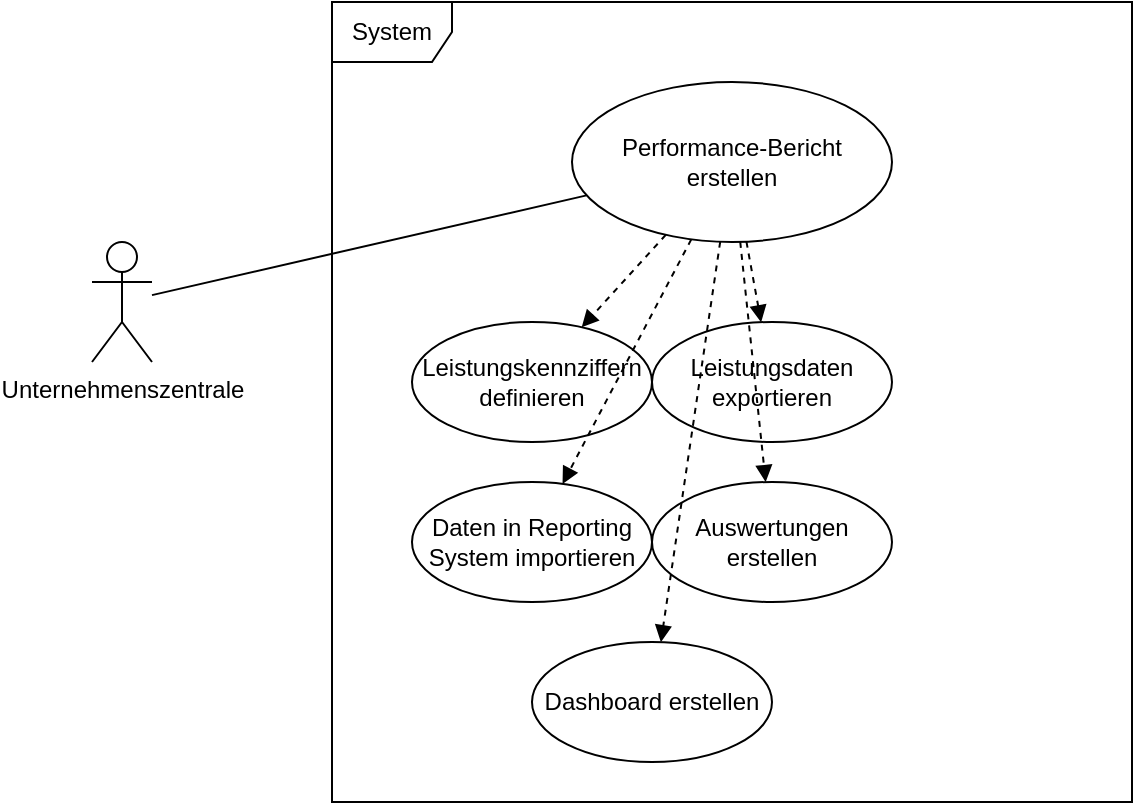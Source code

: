 <mxfile version="21.8.2" type="device">
  <diagram name="Seite-1" id="0nKzTVvZjCOzeFXMjTzh">
    <mxGraphModel dx="1422" dy="794" grid="1" gridSize="10" guides="1" tooltips="1" connect="1" arrows="1" fold="1" page="1" pageScale="1" pageWidth="850" pageHeight="1100" math="0" shadow="0">
      <root>
        <mxCell id="0" />
        <mxCell id="1" parent="0" />
        <mxCell id="e9cJx_HsgO1_bSqH21oT-1" value="Unternehmenszentrale" style="shape=umlActor;verticalLabelPosition=bottom;verticalAlign=top;html=1;outlineConnect=0;" vertex="1" parent="1">
          <mxGeometry x="120" y="240" width="30" height="60" as="geometry" />
        </mxCell>
        <mxCell id="e9cJx_HsgO1_bSqH21oT-2" value="System" style="shape=umlFrame;whiteSpace=wrap;html=1;" vertex="1" parent="1">
          <mxGeometry x="240" y="120" width="400" height="400" as="geometry" />
        </mxCell>
        <mxCell id="e9cJx_HsgO1_bSqH21oT-3" value="Performance-Bericht erstellen" style="ellipse;whiteSpace=wrap;html=1;" vertex="1" parent="e9cJx_HsgO1_bSqH21oT-2">
          <mxGeometry x="120" y="40" width="160" height="80" as="geometry" />
        </mxCell>
        <mxCell id="e9cJx_HsgO1_bSqH21oT-4" value="Leistungskennziffern definieren" style="ellipse;whiteSpace=wrap;html=1;" vertex="1" parent="e9cJx_HsgO1_bSqH21oT-2">
          <mxGeometry x="40" y="160" width="120" height="60" as="geometry" />
        </mxCell>
        <mxCell id="e9cJx_HsgO1_bSqH21oT-5" value="Leistungsdaten exportieren" style="ellipse;whiteSpace=wrap;html=1;" vertex="1" parent="e9cJx_HsgO1_bSqH21oT-2">
          <mxGeometry x="160" y="160" width="120" height="60" as="geometry" />
        </mxCell>
        <mxCell id="e9cJx_HsgO1_bSqH21oT-6" value="Daten in Reporting System importieren" style="ellipse;whiteSpace=wrap;html=1;" vertex="1" parent="e9cJx_HsgO1_bSqH21oT-2">
          <mxGeometry x="40" y="240" width="120" height="60" as="geometry" />
        </mxCell>
        <mxCell id="e9cJx_HsgO1_bSqH21oT-7" value="Auswertungen erstellen" style="ellipse;whiteSpace=wrap;html=1;" vertex="1" parent="e9cJx_HsgO1_bSqH21oT-2">
          <mxGeometry x="160" y="240" width="120" height="60" as="geometry" />
        </mxCell>
        <mxCell id="e9cJx_HsgO1_bSqH21oT-8" value="Dashboard erstellen" style="ellipse;whiteSpace=wrap;html=1;" vertex="1" parent="e9cJx_HsgO1_bSqH21oT-2">
          <mxGeometry x="100" y="320" width="120" height="60" as="geometry" />
        </mxCell>
        <mxCell id="e9cJx_HsgO1_bSqH21oT-9" value="" style="endArrow=none;html=1;rounded=0;" edge="1" parent="1" source="e9cJx_HsgO1_bSqH21oT-1" target="e9cJx_HsgO1_bSqH21oT-3">
          <mxGeometry width="50" height="50" relative="1" as="geometry">
            <mxPoint x="390" y="370" as="sourcePoint" />
            <mxPoint x="440" y="320" as="targetPoint" />
          </mxGeometry>
        </mxCell>
        <mxCell id="e9cJx_HsgO1_bSqH21oT-10" value="" style="endArrow=block;html=1;rounded=0;dashed=1;" edge="1" parent="1" source="e9cJx_HsgO1_bSqH21oT-3" target="e9cJx_HsgO1_bSqH21oT-4">
          <mxGeometry width="50" height="50" relative="1" as="geometry">
            <mxPoint x="390" y="370" as="sourcePoint" />
            <mxPoint x="440" y="320" as="targetPoint" />
          </mxGeometry>
        </mxCell>
        <mxCell id="e9cJx_HsgO1_bSqH21oT-11" value="" style="endArrow=block;html=1;rounded=0;dashed=1;" edge="1" parent="1" source="e9cJx_HsgO1_bSqH21oT-3" target="e9cJx_HsgO1_bSqH21oT-5">
          <mxGeometry width="50" height="50" relative="1" as="geometry">
            <mxPoint x="390" y="370" as="sourcePoint" />
            <mxPoint x="440" y="320" as="targetPoint" />
          </mxGeometry>
        </mxCell>
        <mxCell id="e9cJx_HsgO1_bSqH21oT-12" value="" style="endArrow=block;html=1;rounded=0;dashed=1;" edge="1" parent="1" source="e9cJx_HsgO1_bSqH21oT-3" target="e9cJx_HsgO1_bSqH21oT-6">
          <mxGeometry width="50" height="50" relative="1" as="geometry">
            <mxPoint x="390" y="370" as="sourcePoint" />
            <mxPoint x="440" y="320" as="targetPoint" />
          </mxGeometry>
        </mxCell>
        <mxCell id="e9cJx_HsgO1_bSqH21oT-13" value="" style="endArrow=block;html=1;rounded=0;dashed=1;" edge="1" parent="1" source="e9cJx_HsgO1_bSqH21oT-3" target="e9cJx_HsgO1_bSqH21oT-7">
          <mxGeometry width="50" height="50" relative="1" as="geometry">
            <mxPoint x="390" y="370" as="sourcePoint" />
            <mxPoint x="440" y="320" as="targetPoint" />
          </mxGeometry>
        </mxCell>
        <mxCell id="e9cJx_HsgO1_bSqH21oT-14" value="" style="endArrow=block;html=1;rounded=0;dashed=1;" edge="1" parent="1" source="e9cJx_HsgO1_bSqH21oT-3" target="e9cJx_HsgO1_bSqH21oT-8">
          <mxGeometry width="50" height="50" relative="1" as="geometry">
            <mxPoint x="390" y="370" as="sourcePoint" />
            <mxPoint x="440" y="320" as="targetPoint" />
          </mxGeometry>
        </mxCell>
      </root>
    </mxGraphModel>
  </diagram>
</mxfile>